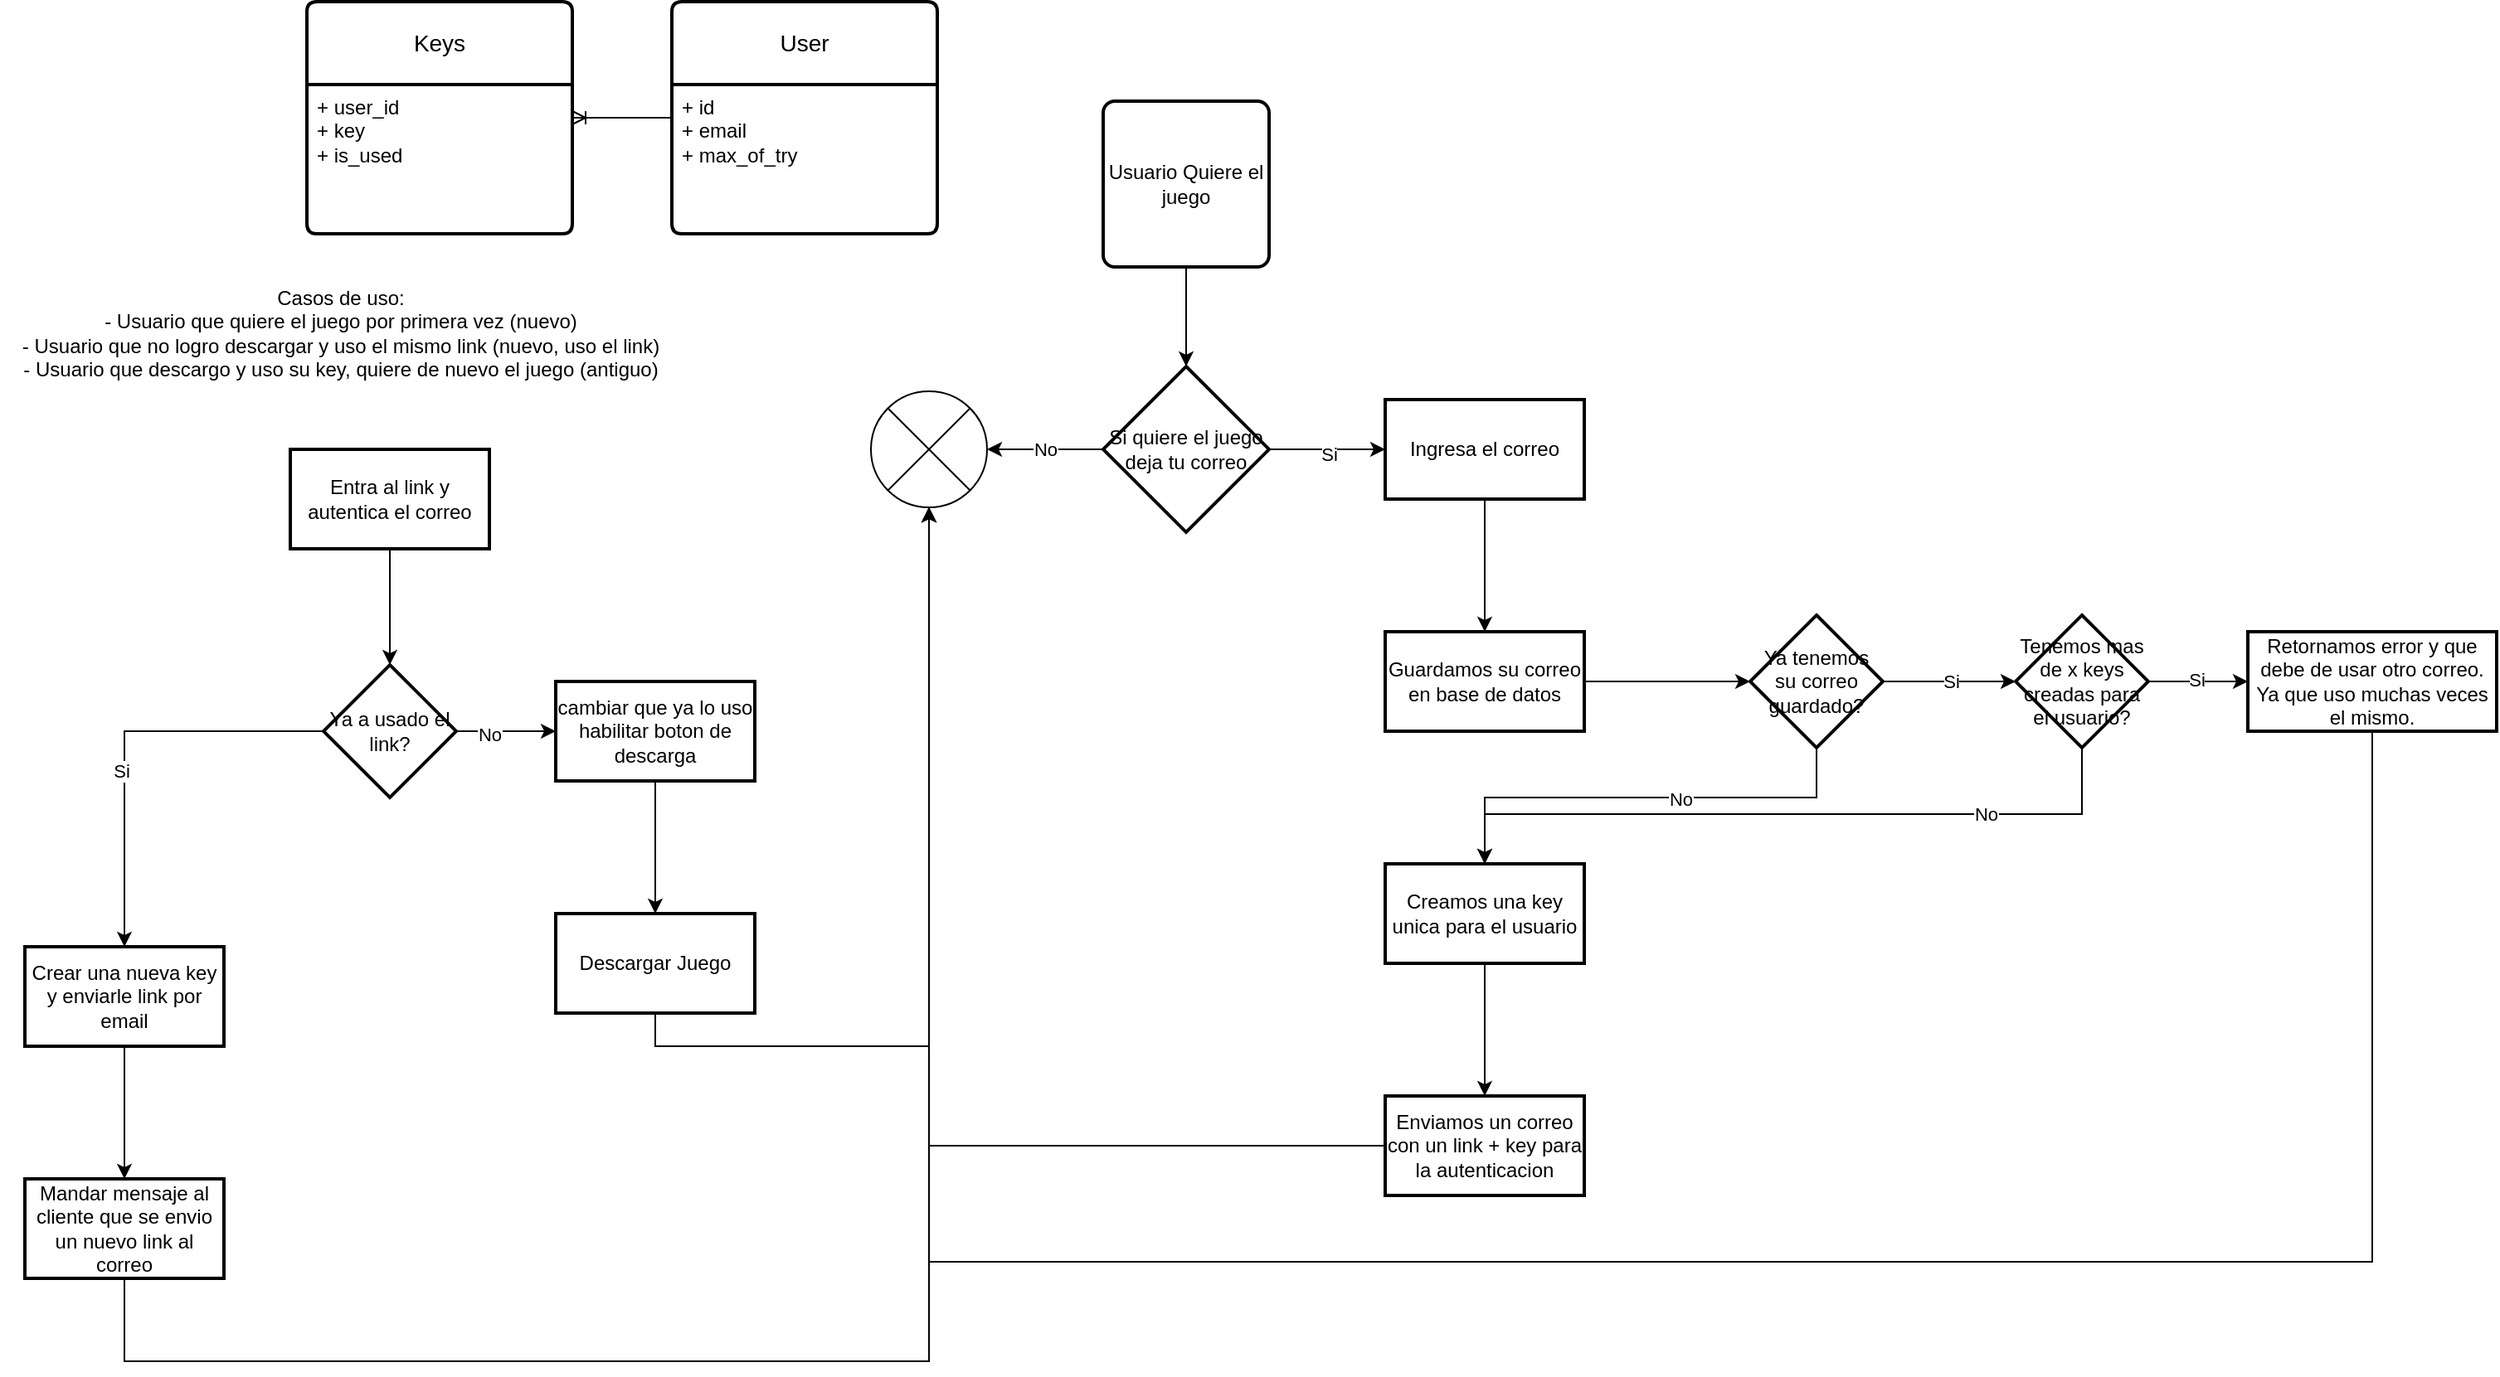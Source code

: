 <mxfile version="22.1.18" type="device">
  <diagram name="Página-1" id="zn_6pF8CDOSMC7AZHkru">
    <mxGraphModel dx="1459" dy="326" grid="1" gridSize="10" guides="1" tooltips="1" connect="1" arrows="1" fold="1" page="1" pageScale="1" pageWidth="827" pageHeight="1169" math="0" shadow="0">
      <root>
        <mxCell id="0" />
        <mxCell id="1" parent="0" />
        <mxCell id="fHFLVgpmYJLcHx31-XrC-2" value="User" style="swimlane;childLayout=stackLayout;horizontal=1;startSize=50;horizontalStack=0;rounded=1;fontSize=14;fontStyle=0;strokeWidth=2;resizeParent=0;resizeLast=1;shadow=0;dashed=0;align=center;arcSize=4;whiteSpace=wrap;html=1;" vertex="1" parent="1">
          <mxGeometry x="190" y="10" width="160" height="140" as="geometry" />
        </mxCell>
        <mxCell id="fHFLVgpmYJLcHx31-XrC-3" value="+ id&lt;br&gt;+ email&lt;br&gt;+ max_of_try" style="align=left;strokeColor=none;fillColor=none;spacingLeft=4;fontSize=12;verticalAlign=top;resizable=0;rotatable=0;part=1;html=1;" vertex="1" parent="fHFLVgpmYJLcHx31-XrC-2">
          <mxGeometry y="50" width="160" height="90" as="geometry" />
        </mxCell>
        <mxCell id="fHFLVgpmYJLcHx31-XrC-6" style="edgeStyle=orthogonalEdgeStyle;rounded=0;orthogonalLoop=1;jettySize=auto;html=1;" edge="1" parent="1" source="fHFLVgpmYJLcHx31-XrC-4" target="fHFLVgpmYJLcHx31-XrC-5">
          <mxGeometry relative="1" as="geometry" />
        </mxCell>
        <mxCell id="fHFLVgpmYJLcHx31-XrC-4" value="Usuario Quiere el juego" style="rounded=1;whiteSpace=wrap;html=1;absoluteArcSize=1;arcSize=14;strokeWidth=2;" vertex="1" parent="1">
          <mxGeometry x="450" y="70" width="100" height="100" as="geometry" />
        </mxCell>
        <mxCell id="fHFLVgpmYJLcHx31-XrC-9" value="" style="edgeStyle=orthogonalEdgeStyle;rounded=0;orthogonalLoop=1;jettySize=auto;html=1;" edge="1" parent="1" source="fHFLVgpmYJLcHx31-XrC-5" target="fHFLVgpmYJLcHx31-XrC-8">
          <mxGeometry relative="1" as="geometry" />
        </mxCell>
        <mxCell id="fHFLVgpmYJLcHx31-XrC-10" value="Si" style="edgeLabel;html=1;align=center;verticalAlign=middle;resizable=0;points=[];" vertex="1" connectable="0" parent="fHFLVgpmYJLcHx31-XrC-9">
          <mxGeometry x="0.029" y="-3" relative="1" as="geometry">
            <mxPoint as="offset" />
          </mxGeometry>
        </mxCell>
        <mxCell id="fHFLVgpmYJLcHx31-XrC-5" value="Si quiere el juego deja tu correo" style="strokeWidth=2;html=1;shape=mxgraph.flowchart.decision;whiteSpace=wrap;" vertex="1" parent="1">
          <mxGeometry x="450" y="230" width="100" height="100" as="geometry" />
        </mxCell>
        <mxCell id="fHFLVgpmYJLcHx31-XrC-41" style="edgeStyle=orthogonalEdgeStyle;rounded=0;orthogonalLoop=1;jettySize=auto;html=1;" edge="1" parent="1" source="fHFLVgpmYJLcHx31-XrC-8" target="fHFLVgpmYJLcHx31-XrC-13">
          <mxGeometry relative="1" as="geometry" />
        </mxCell>
        <mxCell id="fHFLVgpmYJLcHx31-XrC-8" value="Ingresa el correo" style="whiteSpace=wrap;html=1;strokeWidth=2;" vertex="1" parent="1">
          <mxGeometry x="620" y="250" width="120" height="60" as="geometry" />
        </mxCell>
        <mxCell id="fHFLVgpmYJLcHx31-XrC-11" value="" style="verticalLabelPosition=bottom;verticalAlign=top;html=1;shape=mxgraph.flowchart.or;" vertex="1" parent="1">
          <mxGeometry x="310" y="245" width="70" height="70" as="geometry" />
        </mxCell>
        <mxCell id="fHFLVgpmYJLcHx31-XrC-12" style="edgeStyle=orthogonalEdgeStyle;rounded=0;orthogonalLoop=1;jettySize=auto;html=1;entryX=1;entryY=0.5;entryDx=0;entryDy=0;entryPerimeter=0;" edge="1" parent="1" source="fHFLVgpmYJLcHx31-XrC-5" target="fHFLVgpmYJLcHx31-XrC-11">
          <mxGeometry relative="1" as="geometry" />
        </mxCell>
        <mxCell id="fHFLVgpmYJLcHx31-XrC-64" value="No" style="edgeLabel;html=1;align=center;verticalAlign=middle;resizable=0;points=[];" vertex="1" connectable="0" parent="fHFLVgpmYJLcHx31-XrC-12">
          <mxGeometry relative="1" as="geometry">
            <mxPoint as="offset" />
          </mxGeometry>
        </mxCell>
        <mxCell id="fHFLVgpmYJLcHx31-XrC-44" value="" style="edgeStyle=orthogonalEdgeStyle;rounded=0;orthogonalLoop=1;jettySize=auto;html=1;" edge="1" parent="1" source="fHFLVgpmYJLcHx31-XrC-13" target="fHFLVgpmYJLcHx31-XrC-43">
          <mxGeometry relative="1" as="geometry" />
        </mxCell>
        <mxCell id="fHFLVgpmYJLcHx31-XrC-13" value="Guardamos su correo en base de datos" style="whiteSpace=wrap;html=1;strokeWidth=2;" vertex="1" parent="1">
          <mxGeometry x="620" y="390" width="120" height="60" as="geometry" />
        </mxCell>
        <mxCell id="fHFLVgpmYJLcHx31-XrC-18" value="" style="edgeStyle=orthogonalEdgeStyle;rounded=0;orthogonalLoop=1;jettySize=auto;html=1;" edge="1" parent="1" source="fHFLVgpmYJLcHx31-XrC-15" target="fHFLVgpmYJLcHx31-XrC-17">
          <mxGeometry relative="1" as="geometry" />
        </mxCell>
        <mxCell id="fHFLVgpmYJLcHx31-XrC-15" value="Creamos una key unica para el usuario" style="whiteSpace=wrap;html=1;strokeWidth=2;" vertex="1" parent="1">
          <mxGeometry x="620" y="530" width="120" height="60" as="geometry" />
        </mxCell>
        <mxCell id="fHFLVgpmYJLcHx31-XrC-17" value="Enviamos un correo con un link + key para la autenticacion" style="whiteSpace=wrap;html=1;strokeWidth=2;" vertex="1" parent="1">
          <mxGeometry x="620" y="670" width="120" height="60" as="geometry" />
        </mxCell>
        <mxCell id="fHFLVgpmYJLcHx31-XrC-19" value="Casos de uso:&lt;br&gt;- Usuario que quiere el juego por primera vez (nuevo)&lt;br&gt;- Usuario que no logro descargar y uso el mismo link (nuevo, uso el link)&lt;br&gt;- Usuario que descargo y uso su key, quiere de nuevo el juego (antiguo)" style="text;html=1;align=center;verticalAlign=middle;resizable=0;points=[];autosize=1;strokeColor=none;fillColor=none;" vertex="1" parent="1">
          <mxGeometry x="-215" y="175" width="410" height="70" as="geometry" />
        </mxCell>
        <mxCell id="fHFLVgpmYJLcHx31-XrC-22" style="edgeStyle=orthogonalEdgeStyle;rounded=0;orthogonalLoop=1;jettySize=auto;html=1;entryX=0.5;entryY=1;entryDx=0;entryDy=0;entryPerimeter=0;" edge="1" parent="1" source="fHFLVgpmYJLcHx31-XrC-17" target="fHFLVgpmYJLcHx31-XrC-11">
          <mxGeometry relative="1" as="geometry" />
        </mxCell>
        <mxCell id="fHFLVgpmYJLcHx31-XrC-25" value="" style="edgeStyle=orthogonalEdgeStyle;rounded=0;orthogonalLoop=1;jettySize=auto;html=1;" edge="1" parent="1" source="fHFLVgpmYJLcHx31-XrC-23" target="fHFLVgpmYJLcHx31-XrC-24">
          <mxGeometry relative="1" as="geometry" />
        </mxCell>
        <mxCell id="fHFLVgpmYJLcHx31-XrC-23" value="Entra al link y autentica el correo" style="whiteSpace=wrap;html=1;strokeWidth=2;" vertex="1" parent="1">
          <mxGeometry x="-40" y="280" width="120" height="60" as="geometry" />
        </mxCell>
        <mxCell id="fHFLVgpmYJLcHx31-XrC-27" value="" style="edgeStyle=orthogonalEdgeStyle;rounded=0;orthogonalLoop=1;jettySize=auto;html=1;" edge="1" parent="1" source="fHFLVgpmYJLcHx31-XrC-24" target="fHFLVgpmYJLcHx31-XrC-26">
          <mxGeometry relative="1" as="geometry" />
        </mxCell>
        <mxCell id="fHFLVgpmYJLcHx31-XrC-30" value="No" style="edgeLabel;html=1;align=center;verticalAlign=middle;resizable=0;points=[];" vertex="1" connectable="0" parent="fHFLVgpmYJLcHx31-XrC-27">
          <mxGeometry x="-0.345" y="-2" relative="1" as="geometry">
            <mxPoint as="offset" />
          </mxGeometry>
        </mxCell>
        <mxCell id="fHFLVgpmYJLcHx31-XrC-34" value="" style="edgeStyle=orthogonalEdgeStyle;rounded=0;orthogonalLoop=1;jettySize=auto;html=1;entryX=0.5;entryY=0;entryDx=0;entryDy=0;" edge="1" parent="1" source="fHFLVgpmYJLcHx31-XrC-24" target="fHFLVgpmYJLcHx31-XrC-36">
          <mxGeometry relative="1" as="geometry">
            <mxPoint x="-100" y="450.0" as="targetPoint" />
          </mxGeometry>
        </mxCell>
        <mxCell id="fHFLVgpmYJLcHx31-XrC-35" value="Si" style="edgeLabel;html=1;align=center;verticalAlign=middle;resizable=0;points=[];" vertex="1" connectable="0" parent="fHFLVgpmYJLcHx31-XrC-34">
          <mxGeometry x="0.147" y="-2" relative="1" as="geometry">
            <mxPoint as="offset" />
          </mxGeometry>
        </mxCell>
        <mxCell id="fHFLVgpmYJLcHx31-XrC-24" value="Ya a usado el link?" style="rhombus;whiteSpace=wrap;html=1;strokeWidth=2;" vertex="1" parent="1">
          <mxGeometry x="-20" y="410" width="80" height="80" as="geometry" />
        </mxCell>
        <mxCell id="fHFLVgpmYJLcHx31-XrC-29" value="" style="edgeStyle=orthogonalEdgeStyle;rounded=0;orthogonalLoop=1;jettySize=auto;html=1;" edge="1" parent="1" source="fHFLVgpmYJLcHx31-XrC-26" target="fHFLVgpmYJLcHx31-XrC-28">
          <mxGeometry relative="1" as="geometry" />
        </mxCell>
        <mxCell id="fHFLVgpmYJLcHx31-XrC-26" value="cambiar que ya lo uso&lt;br&gt;habilitar boton de descarga" style="whiteSpace=wrap;html=1;strokeWidth=2;" vertex="1" parent="1">
          <mxGeometry x="120" y="420" width="120" height="60" as="geometry" />
        </mxCell>
        <mxCell id="fHFLVgpmYJLcHx31-XrC-28" value="Descargar Juego" style="whiteSpace=wrap;html=1;strokeWidth=2;" vertex="1" parent="1">
          <mxGeometry x="120" y="560" width="120" height="60" as="geometry" />
        </mxCell>
        <mxCell id="fHFLVgpmYJLcHx31-XrC-40" value="" style="edgeStyle=orthogonalEdgeStyle;rounded=0;orthogonalLoop=1;jettySize=auto;html=1;" edge="1" parent="1" source="fHFLVgpmYJLcHx31-XrC-36" target="fHFLVgpmYJLcHx31-XrC-39">
          <mxGeometry relative="1" as="geometry" />
        </mxCell>
        <mxCell id="fHFLVgpmYJLcHx31-XrC-36" value="Crear una nueva key y enviarle link por email" style="whiteSpace=wrap;html=1;strokeWidth=2;" vertex="1" parent="1">
          <mxGeometry x="-200" y="580" width="120" height="60" as="geometry" />
        </mxCell>
        <mxCell id="fHFLVgpmYJLcHx31-XrC-39" value="Mandar mensaje al cliente que se envio un nuevo link al correo" style="whiteSpace=wrap;html=1;strokeWidth=2;" vertex="1" parent="1">
          <mxGeometry x="-200" y="720" width="120" height="60" as="geometry" />
        </mxCell>
        <mxCell id="fHFLVgpmYJLcHx31-XrC-45" style="edgeStyle=orthogonalEdgeStyle;rounded=0;orthogonalLoop=1;jettySize=auto;html=1;" edge="1" parent="1" source="fHFLVgpmYJLcHx31-XrC-43" target="fHFLVgpmYJLcHx31-XrC-15">
          <mxGeometry relative="1" as="geometry">
            <Array as="points">
              <mxPoint x="880" y="490" />
              <mxPoint x="680" y="490" />
            </Array>
          </mxGeometry>
        </mxCell>
        <mxCell id="fHFLVgpmYJLcHx31-XrC-46" value="No" style="edgeLabel;html=1;align=center;verticalAlign=middle;resizable=0;points=[];" vertex="1" connectable="0" parent="fHFLVgpmYJLcHx31-XrC-45">
          <mxGeometry x="-0.172" y="1" relative="1" as="geometry">
            <mxPoint as="offset" />
          </mxGeometry>
        </mxCell>
        <mxCell id="fHFLVgpmYJLcHx31-XrC-50" value="" style="edgeStyle=orthogonalEdgeStyle;rounded=0;orthogonalLoop=1;jettySize=auto;html=1;" edge="1" parent="1" source="fHFLVgpmYJLcHx31-XrC-43" target="fHFLVgpmYJLcHx31-XrC-49">
          <mxGeometry relative="1" as="geometry" />
        </mxCell>
        <mxCell id="fHFLVgpmYJLcHx31-XrC-61" value="Si" style="edgeLabel;html=1;align=center;verticalAlign=middle;resizable=0;points=[];" vertex="1" connectable="0" parent="fHFLVgpmYJLcHx31-XrC-50">
          <mxGeometry x="0.025" relative="1" as="geometry">
            <mxPoint as="offset" />
          </mxGeometry>
        </mxCell>
        <mxCell id="fHFLVgpmYJLcHx31-XrC-43" value="Ya tenemos su correo guardado?" style="rhombus;whiteSpace=wrap;html=1;strokeWidth=2;" vertex="1" parent="1">
          <mxGeometry x="840" y="380" width="80" height="80" as="geometry" />
        </mxCell>
        <mxCell id="fHFLVgpmYJLcHx31-XrC-51" style="edgeStyle=orthogonalEdgeStyle;rounded=0;orthogonalLoop=1;jettySize=auto;html=1;" edge="1" parent="1" source="fHFLVgpmYJLcHx31-XrC-49" target="fHFLVgpmYJLcHx31-XrC-15">
          <mxGeometry relative="1" as="geometry">
            <Array as="points">
              <mxPoint x="1040" y="500" />
              <mxPoint x="680" y="500" />
            </Array>
          </mxGeometry>
        </mxCell>
        <mxCell id="fHFLVgpmYJLcHx31-XrC-52" value="No" style="edgeLabel;html=1;align=center;verticalAlign=middle;resizable=0;points=[];" vertex="1" connectable="0" parent="fHFLVgpmYJLcHx31-XrC-51">
          <mxGeometry x="-0.541" relative="1" as="geometry">
            <mxPoint as="offset" />
          </mxGeometry>
        </mxCell>
        <mxCell id="fHFLVgpmYJLcHx31-XrC-54" value="" style="edgeStyle=orthogonalEdgeStyle;rounded=0;orthogonalLoop=1;jettySize=auto;html=1;" edge="1" parent="1" source="fHFLVgpmYJLcHx31-XrC-49" target="fHFLVgpmYJLcHx31-XrC-53">
          <mxGeometry relative="1" as="geometry" />
        </mxCell>
        <mxCell id="fHFLVgpmYJLcHx31-XrC-59" value="Si" style="edgeLabel;html=1;align=center;verticalAlign=middle;resizable=0;points=[];" vertex="1" connectable="0" parent="fHFLVgpmYJLcHx31-XrC-54">
          <mxGeometry x="-0.046" y="1" relative="1" as="geometry">
            <mxPoint as="offset" />
          </mxGeometry>
        </mxCell>
        <mxCell id="fHFLVgpmYJLcHx31-XrC-49" value="Tenemos mas de x keys creadas para el usuario?" style="rhombus;whiteSpace=wrap;html=1;strokeWidth=2;" vertex="1" parent="1">
          <mxGeometry x="1000" y="380" width="80" height="80" as="geometry" />
        </mxCell>
        <mxCell id="fHFLVgpmYJLcHx31-XrC-53" value="Retornamos error y que debe de usar otro correo. Ya que uso muchas veces el mismo." style="whiteSpace=wrap;html=1;strokeWidth=2;" vertex="1" parent="1">
          <mxGeometry x="1140" y="390" width="150" height="60" as="geometry" />
        </mxCell>
        <mxCell id="fHFLVgpmYJLcHx31-XrC-57" value="Keys" style="swimlane;childLayout=stackLayout;horizontal=1;startSize=50;horizontalStack=0;rounded=1;fontSize=14;fontStyle=0;strokeWidth=2;resizeParent=0;resizeLast=1;shadow=0;dashed=0;align=center;arcSize=4;whiteSpace=wrap;html=1;" vertex="1" parent="1">
          <mxGeometry x="-30" y="10" width="160" height="140" as="geometry" />
        </mxCell>
        <mxCell id="fHFLVgpmYJLcHx31-XrC-58" value="+ user_id&lt;br&gt;+ key&lt;br&gt;+ is_used" style="align=left;strokeColor=none;fillColor=none;spacingLeft=4;fontSize=12;verticalAlign=top;resizable=0;rotatable=0;part=1;html=1;" vertex="1" parent="fHFLVgpmYJLcHx31-XrC-57">
          <mxGeometry y="50" width="160" height="90" as="geometry" />
        </mxCell>
        <mxCell id="fHFLVgpmYJLcHx31-XrC-60" style="edgeStyle=orthogonalEdgeStyle;rounded=0;orthogonalLoop=1;jettySize=auto;html=1;entryX=0.5;entryY=1;entryDx=0;entryDy=0;entryPerimeter=0;" edge="1" parent="1" source="fHFLVgpmYJLcHx31-XrC-53" target="fHFLVgpmYJLcHx31-XrC-11">
          <mxGeometry relative="1" as="geometry">
            <Array as="points">
              <mxPoint x="1215" y="770" />
              <mxPoint x="345" y="770" />
            </Array>
          </mxGeometry>
        </mxCell>
        <mxCell id="fHFLVgpmYJLcHx31-XrC-62" style="edgeStyle=orthogonalEdgeStyle;rounded=0;orthogonalLoop=1;jettySize=auto;html=1;entryX=0.5;entryY=1;entryDx=0;entryDy=0;entryPerimeter=0;" edge="1" parent="1" source="fHFLVgpmYJLcHx31-XrC-39" target="fHFLVgpmYJLcHx31-XrC-11">
          <mxGeometry relative="1" as="geometry">
            <Array as="points">
              <mxPoint x="-140" y="830" />
              <mxPoint x="345" y="830" />
            </Array>
          </mxGeometry>
        </mxCell>
        <mxCell id="fHFLVgpmYJLcHx31-XrC-63" style="edgeStyle=orthogonalEdgeStyle;rounded=0;orthogonalLoop=1;jettySize=auto;html=1;entryX=0.5;entryY=1;entryDx=0;entryDy=0;entryPerimeter=0;" edge="1" parent="1" source="fHFLVgpmYJLcHx31-XrC-28" target="fHFLVgpmYJLcHx31-XrC-11">
          <mxGeometry relative="1" as="geometry">
            <Array as="points">
              <mxPoint x="180" y="640" />
              <mxPoint x="345" y="640" />
            </Array>
          </mxGeometry>
        </mxCell>
        <mxCell id="fHFLVgpmYJLcHx31-XrC-65" value="" style="edgeStyle=entityRelationEdgeStyle;fontSize=12;html=1;endArrow=ERoneToMany;rounded=0;" edge="1" parent="1" source="fHFLVgpmYJLcHx31-XrC-2" target="fHFLVgpmYJLcHx31-XrC-57">
          <mxGeometry width="100" height="100" relative="1" as="geometry">
            <mxPoint x="-180" y="150" as="sourcePoint" />
            <mxPoint x="-80" y="50" as="targetPoint" />
          </mxGeometry>
        </mxCell>
      </root>
    </mxGraphModel>
  </diagram>
</mxfile>
